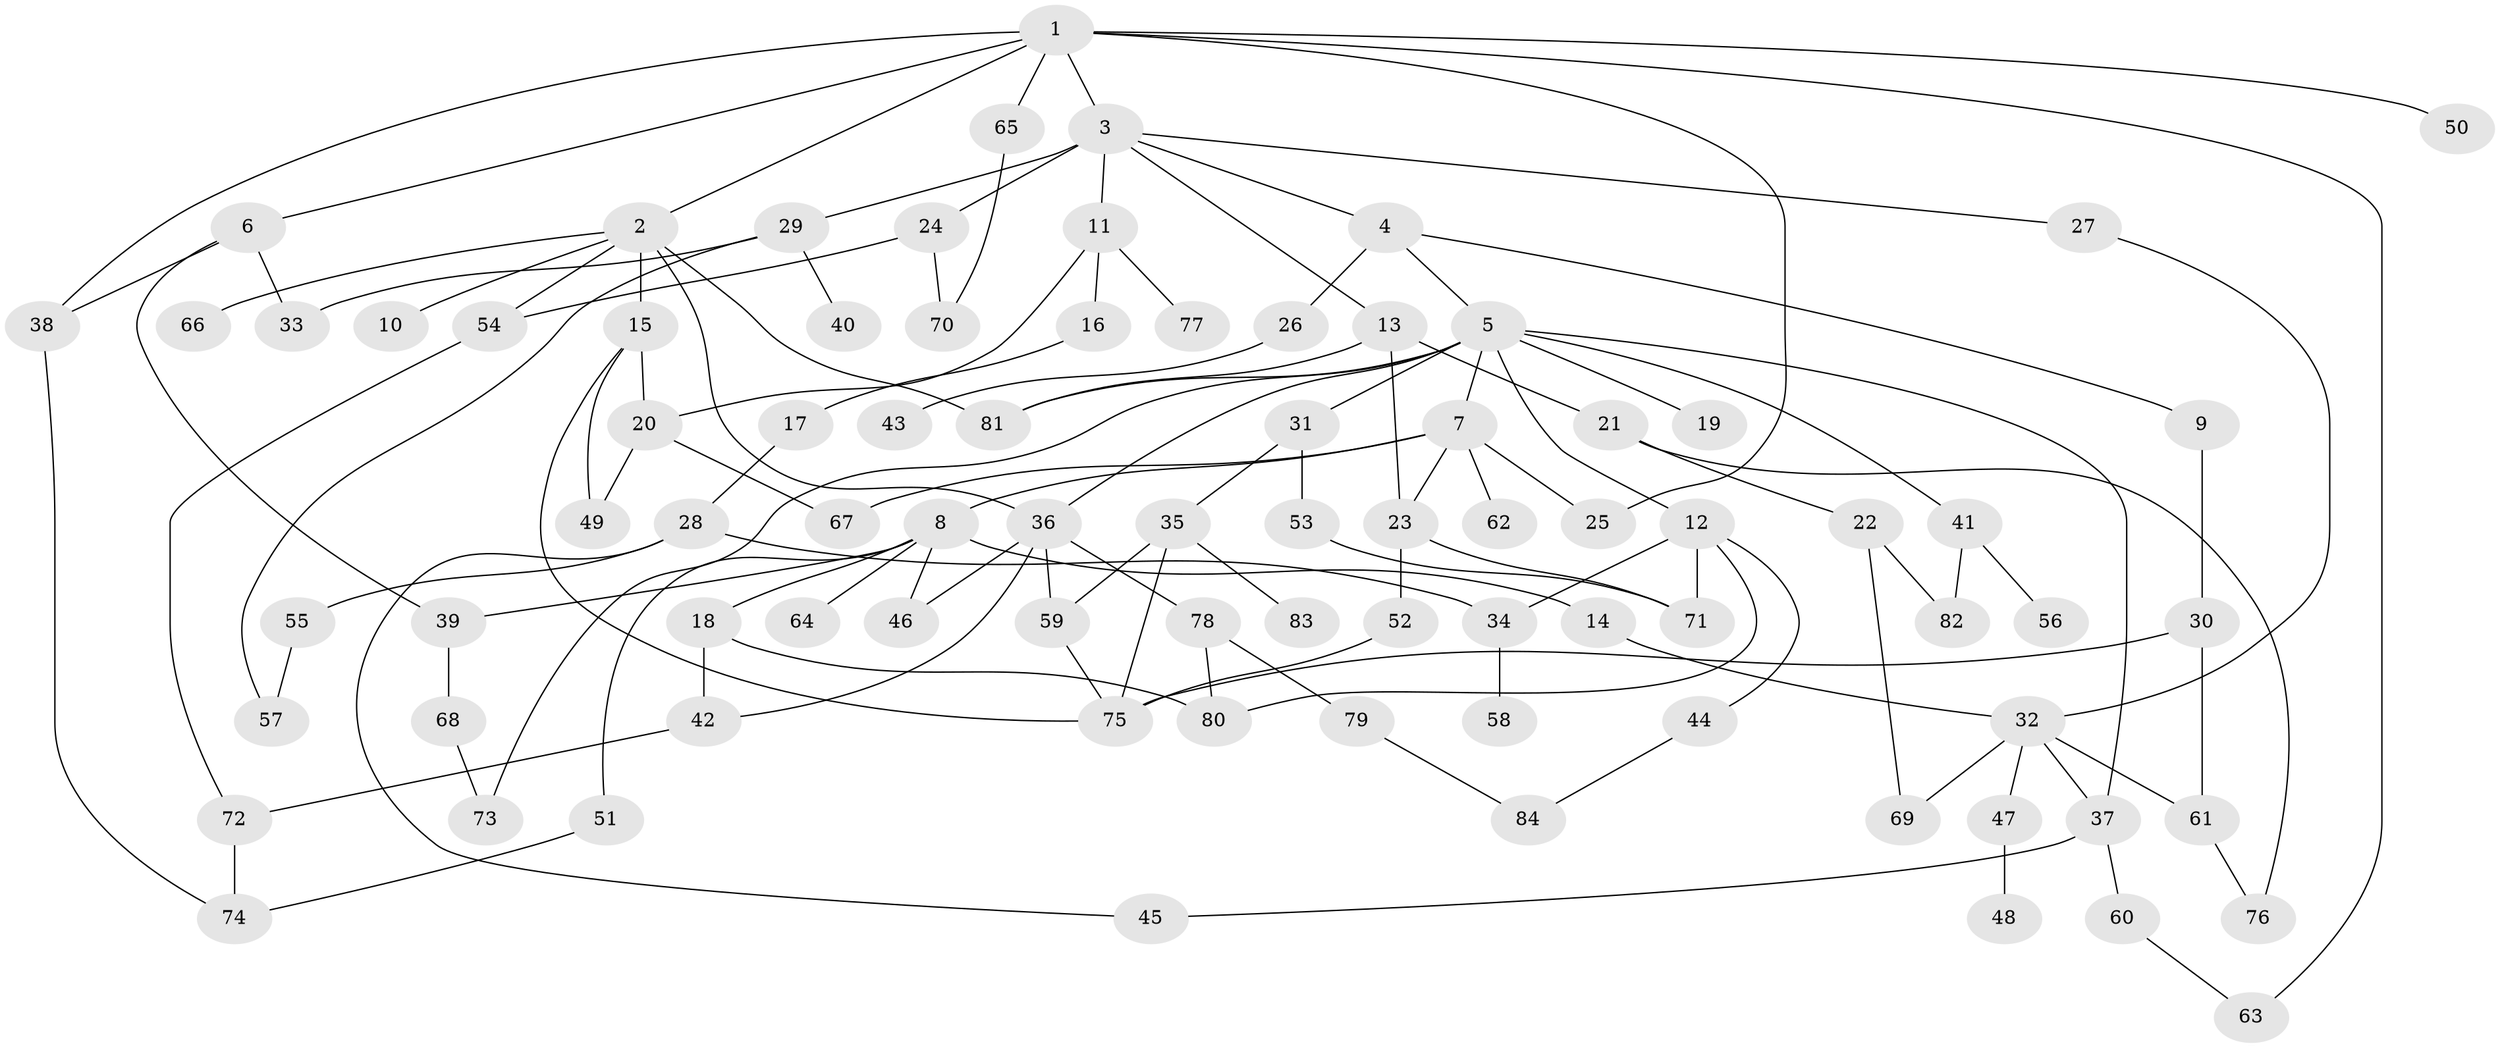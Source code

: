 // Generated by graph-tools (version 1.1) at 2025/13/03/09/25 04:13:31]
// undirected, 84 vertices, 122 edges
graph export_dot {
graph [start="1"]
  node [color=gray90,style=filled];
  1;
  2;
  3;
  4;
  5;
  6;
  7;
  8;
  9;
  10;
  11;
  12;
  13;
  14;
  15;
  16;
  17;
  18;
  19;
  20;
  21;
  22;
  23;
  24;
  25;
  26;
  27;
  28;
  29;
  30;
  31;
  32;
  33;
  34;
  35;
  36;
  37;
  38;
  39;
  40;
  41;
  42;
  43;
  44;
  45;
  46;
  47;
  48;
  49;
  50;
  51;
  52;
  53;
  54;
  55;
  56;
  57;
  58;
  59;
  60;
  61;
  62;
  63;
  64;
  65;
  66;
  67;
  68;
  69;
  70;
  71;
  72;
  73;
  74;
  75;
  76;
  77;
  78;
  79;
  80;
  81;
  82;
  83;
  84;
  1 -- 2;
  1 -- 3;
  1 -- 6;
  1 -- 50;
  1 -- 63;
  1 -- 65;
  1 -- 38;
  1 -- 25;
  2 -- 10;
  2 -- 15;
  2 -- 36;
  2 -- 54;
  2 -- 66;
  2 -- 81;
  3 -- 4;
  3 -- 11;
  3 -- 13;
  3 -- 24;
  3 -- 27;
  3 -- 29;
  4 -- 5;
  4 -- 9;
  4 -- 26;
  5 -- 7;
  5 -- 12;
  5 -- 19;
  5 -- 31;
  5 -- 41;
  5 -- 73;
  5 -- 81;
  5 -- 37;
  5 -- 36;
  6 -- 38;
  6 -- 39;
  6 -- 33;
  7 -- 8;
  7 -- 23;
  7 -- 25;
  7 -- 62;
  7 -- 67;
  8 -- 14;
  8 -- 18;
  8 -- 39;
  8 -- 51;
  8 -- 64;
  8 -- 46;
  9 -- 30;
  11 -- 16;
  11 -- 77;
  11 -- 20;
  12 -- 34;
  12 -- 44;
  12 -- 80;
  12 -- 71;
  13 -- 21;
  13 -- 81;
  13 -- 23;
  14 -- 32;
  15 -- 20;
  15 -- 49;
  15 -- 75;
  16 -- 17;
  17 -- 28;
  18 -- 80;
  18 -- 42;
  20 -- 67;
  20 -- 49;
  21 -- 22;
  21 -- 76;
  22 -- 82;
  22 -- 69;
  23 -- 52;
  23 -- 71;
  24 -- 70;
  24 -- 54;
  26 -- 43;
  27 -- 32;
  28 -- 45;
  28 -- 55;
  28 -- 34;
  29 -- 33;
  29 -- 40;
  29 -- 57;
  30 -- 75;
  30 -- 61;
  31 -- 35;
  31 -- 53;
  32 -- 37;
  32 -- 47;
  32 -- 61;
  32 -- 69;
  34 -- 58;
  35 -- 75;
  35 -- 83;
  35 -- 59;
  36 -- 42;
  36 -- 46;
  36 -- 59;
  36 -- 78;
  37 -- 60;
  37 -- 45;
  38 -- 74;
  39 -- 68;
  41 -- 56;
  41 -- 82;
  42 -- 72;
  44 -- 84;
  47 -- 48;
  51 -- 74;
  52 -- 75;
  53 -- 71;
  54 -- 72;
  55 -- 57;
  59 -- 75;
  60 -- 63;
  61 -- 76;
  65 -- 70;
  68 -- 73;
  72 -- 74;
  78 -- 79;
  78 -- 80;
  79 -- 84;
}
